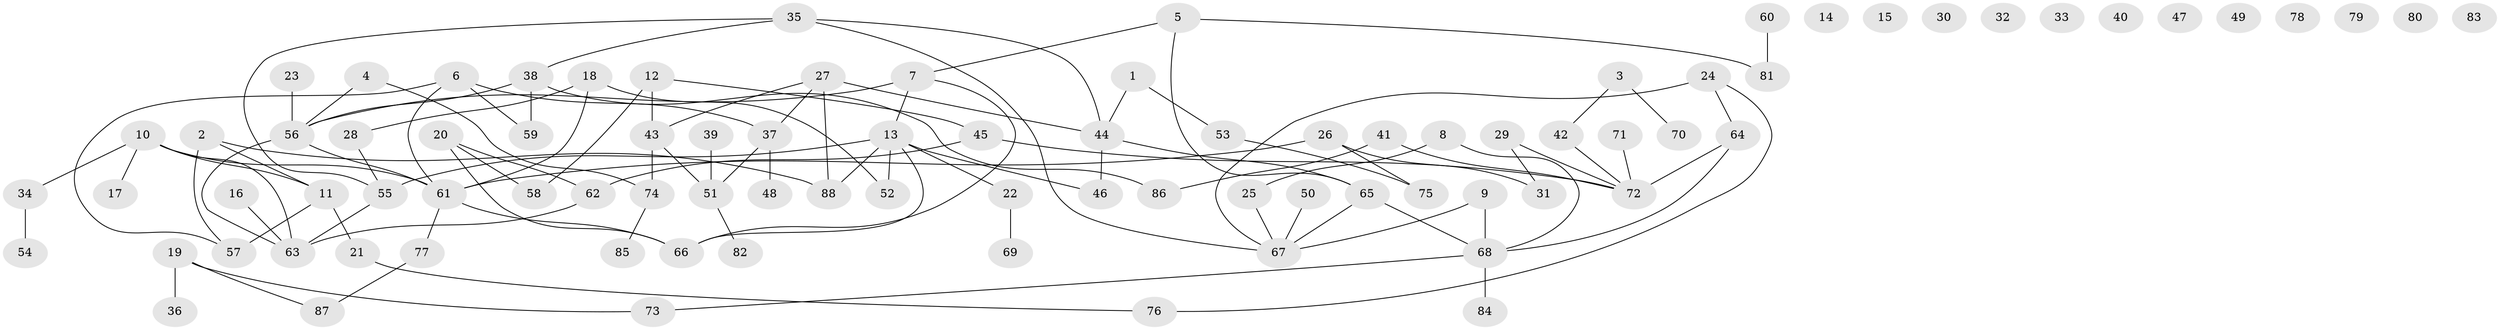 // Generated by graph-tools (version 1.1) at 2025/00/03/09/25 03:00:53]
// undirected, 88 vertices, 105 edges
graph export_dot {
graph [start="1"]
  node [color=gray90,style=filled];
  1;
  2;
  3;
  4;
  5;
  6;
  7;
  8;
  9;
  10;
  11;
  12;
  13;
  14;
  15;
  16;
  17;
  18;
  19;
  20;
  21;
  22;
  23;
  24;
  25;
  26;
  27;
  28;
  29;
  30;
  31;
  32;
  33;
  34;
  35;
  36;
  37;
  38;
  39;
  40;
  41;
  42;
  43;
  44;
  45;
  46;
  47;
  48;
  49;
  50;
  51;
  52;
  53;
  54;
  55;
  56;
  57;
  58;
  59;
  60;
  61;
  62;
  63;
  64;
  65;
  66;
  67;
  68;
  69;
  70;
  71;
  72;
  73;
  74;
  75;
  76;
  77;
  78;
  79;
  80;
  81;
  82;
  83;
  84;
  85;
  86;
  87;
  88;
  1 -- 44;
  1 -- 53;
  2 -- 11;
  2 -- 57;
  2 -- 88;
  3 -- 42;
  3 -- 70;
  4 -- 56;
  4 -- 74;
  5 -- 7;
  5 -- 65;
  5 -- 81;
  6 -- 37;
  6 -- 57;
  6 -- 59;
  6 -- 61;
  7 -- 13;
  7 -- 56;
  7 -- 66;
  8 -- 25;
  8 -- 68;
  9 -- 67;
  9 -- 68;
  10 -- 11;
  10 -- 17;
  10 -- 34;
  10 -- 61;
  10 -- 63;
  11 -- 21;
  11 -- 57;
  12 -- 43;
  12 -- 45;
  12 -- 58;
  13 -- 22;
  13 -- 46;
  13 -- 52;
  13 -- 55;
  13 -- 66;
  13 -- 88;
  16 -- 63;
  18 -- 28;
  18 -- 52;
  18 -- 61;
  19 -- 36;
  19 -- 73;
  19 -- 87;
  20 -- 58;
  20 -- 62;
  20 -- 66;
  21 -- 76;
  22 -- 69;
  23 -- 56;
  24 -- 64;
  24 -- 67;
  24 -- 76;
  25 -- 67;
  26 -- 31;
  26 -- 61;
  26 -- 75;
  27 -- 37;
  27 -- 43;
  27 -- 44;
  27 -- 88;
  28 -- 55;
  29 -- 31;
  29 -- 72;
  34 -- 54;
  35 -- 38;
  35 -- 44;
  35 -- 55;
  35 -- 67;
  37 -- 48;
  37 -- 51;
  38 -- 56;
  38 -- 59;
  38 -- 86;
  39 -- 51;
  41 -- 72;
  41 -- 86;
  42 -- 72;
  43 -- 51;
  43 -- 74;
  44 -- 46;
  44 -- 65;
  45 -- 62;
  45 -- 72;
  50 -- 67;
  51 -- 82;
  53 -- 75;
  55 -- 63;
  56 -- 61;
  56 -- 63;
  60 -- 81;
  61 -- 66;
  61 -- 77;
  62 -- 63;
  64 -- 68;
  64 -- 72;
  65 -- 67;
  65 -- 68;
  68 -- 73;
  68 -- 84;
  71 -- 72;
  74 -- 85;
  77 -- 87;
}
